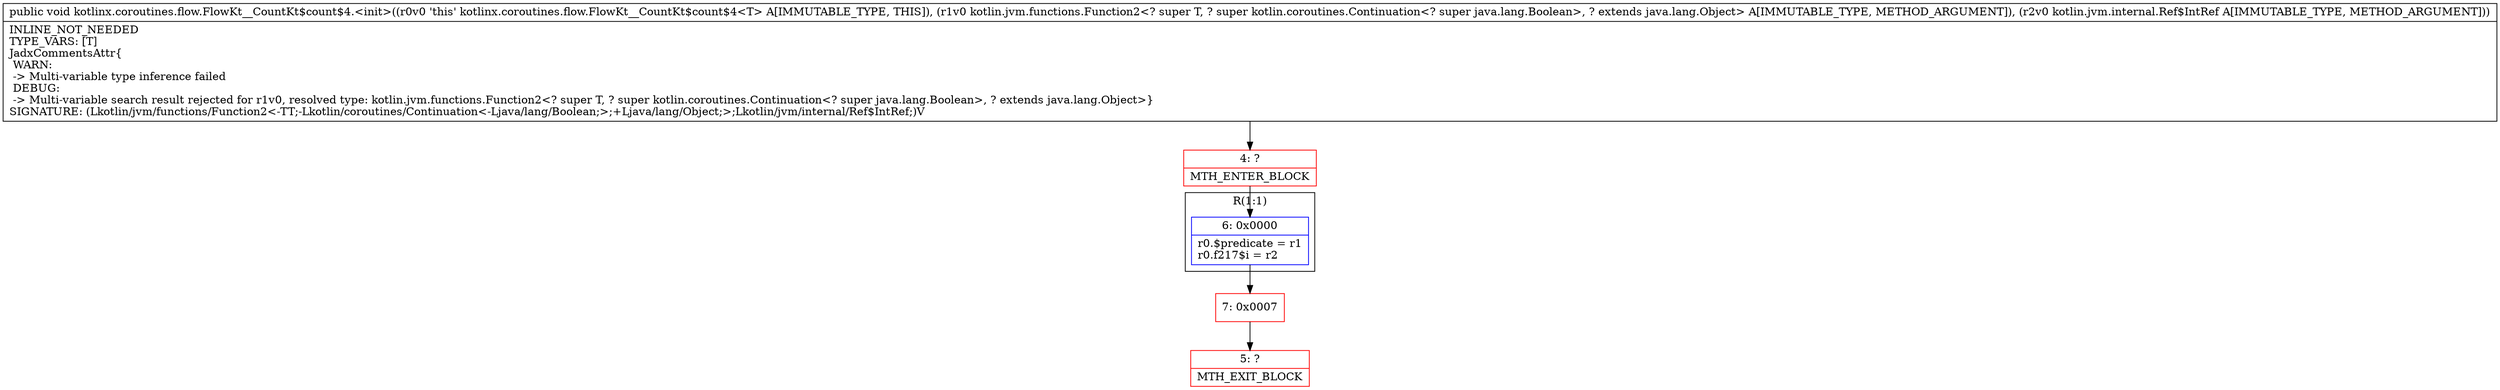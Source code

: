 digraph "CFG forkotlinx.coroutines.flow.FlowKt__CountKt$count$4.\<init\>(Lkotlin\/jvm\/functions\/Function2;Lkotlin\/jvm\/internal\/Ref$IntRef;)V" {
subgraph cluster_Region_1540098095 {
label = "R(1:1)";
node [shape=record,color=blue];
Node_6 [shape=record,label="{6\:\ 0x0000|r0.$predicate = r1\lr0.f217$i = r2\l}"];
}
Node_4 [shape=record,color=red,label="{4\:\ ?|MTH_ENTER_BLOCK\l}"];
Node_7 [shape=record,color=red,label="{7\:\ 0x0007}"];
Node_5 [shape=record,color=red,label="{5\:\ ?|MTH_EXIT_BLOCK\l}"];
MethodNode[shape=record,label="{public void kotlinx.coroutines.flow.FlowKt__CountKt$count$4.\<init\>((r0v0 'this' kotlinx.coroutines.flow.FlowKt__CountKt$count$4\<T\> A[IMMUTABLE_TYPE, THIS]), (r1v0 kotlin.jvm.functions.Function2\<? super T, ? super kotlin.coroutines.Continuation\<? super java.lang.Boolean\>, ? extends java.lang.Object\> A[IMMUTABLE_TYPE, METHOD_ARGUMENT]), (r2v0 kotlin.jvm.internal.Ref$IntRef A[IMMUTABLE_TYPE, METHOD_ARGUMENT]))  | INLINE_NOT_NEEDED\lTYPE_VARS: [T]\lJadxCommentsAttr\{\l WARN: \l \-\> Multi\-variable type inference failed\l DEBUG: \l \-\> Multi\-variable search result rejected for r1v0, resolved type: kotlin.jvm.functions.Function2\<? super T, ? super kotlin.coroutines.Continuation\<? super java.lang.Boolean\>, ? extends java.lang.Object\>\}\lSIGNATURE: (Lkotlin\/jvm\/functions\/Function2\<\-TT;\-Lkotlin\/coroutines\/Continuation\<\-Ljava\/lang\/Boolean;\>;+Ljava\/lang\/Object;\>;Lkotlin\/jvm\/internal\/Ref$IntRef;)V\l}"];
MethodNode -> Node_4;Node_6 -> Node_7;
Node_4 -> Node_6;
Node_7 -> Node_5;
}

